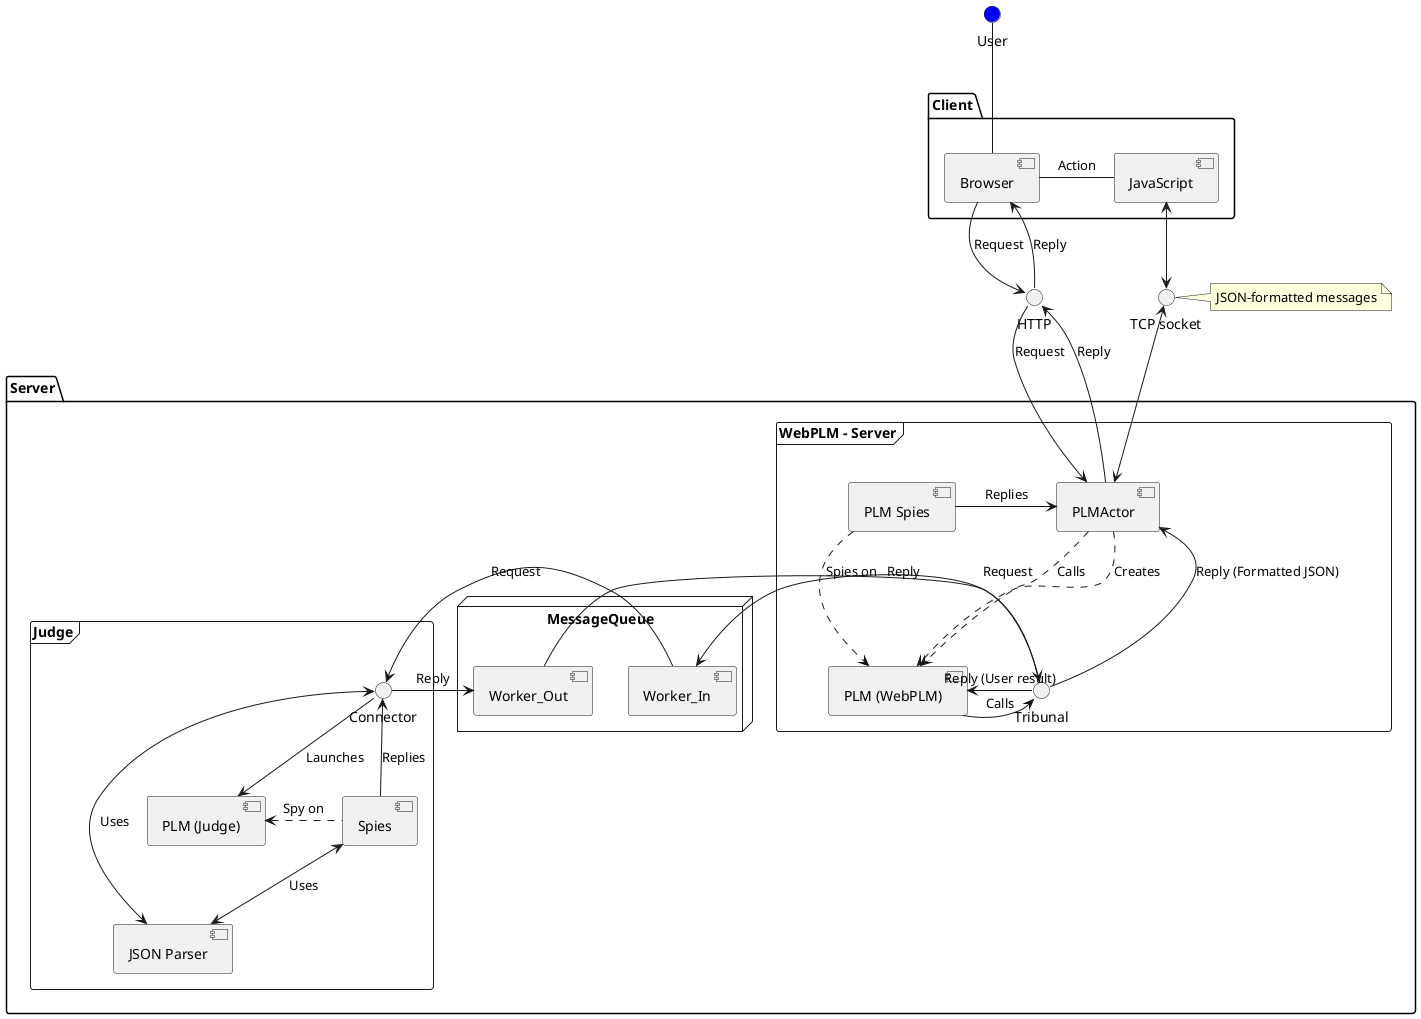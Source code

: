 @startuml
() "User" as User #Blue
package Client {
	[Browser]
	[JavaScript]
	Browser -r- JavaScript : Action
}
User -d- Browser
() "HTTP" as HTTP
Browser -d-> HTTP : Request
() "TCP socket" as Socket
note right of Socket : JSON-formatted messages
JavaScript <-d-> Socket
HTTP -u-> Browser : Reply
package Server {
	frame "WebPLM - Server" {
		[PLMActor]
		[PLM Spies]
		[PLM (WebPLM)]
		() "Tribunal" as mqIn
		PLMActor .d.> [PLM (WebPLM)] : Creates
		PLMActor .d.> [PLM (WebPLM)] : Calls
		[PLM Spies] .d.> [PLM (WebPLM)] : Spies on
		[PLM Spies] -> PLMActor : Replies
		[PLM (WebPLM)] -> mqIn : Calls
		mqIn -> [PLM (WebPLM)] : Reply (User result)
		mqIn -u-> PLMActor : Reply (Formatted JSON)
	}
	node MessageQueue {
		[Worker_In]
		[Worker_Out]
	}
	mqIn -> Worker_In : Request
	Worker_Out -> mqIn : Reply
	frame Judge {
		() "Connector" as mqOut
		[PLM (Judge)]
		[JSON Parser]
		[Spies]
		mqOut <-r-> [JSON Parser] : Uses
		Spies <--> [JSON Parser] : Uses
		mqOut --> [PLM (Judge)] : Launches
		[PLM (Judge)] <.r. Spies : Spy on
		Spies -u-> mqOut : Replies
	}
	Worker_In -> mqOut : Request
	mqOut -> Worker_Out : Reply
}
Socket <-d-> PLMActor
HTTP -d-> PLMActor : Request
PLMActor -u-> HTTP : Reply
@enduml
